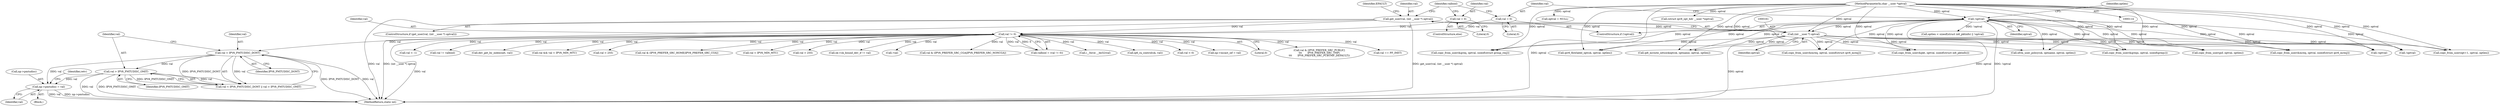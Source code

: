digraph "0_linux_45f6fad84cc305103b28d73482b344d7f5b76f39_11@pointer" {
"1001801" [label="(Call,np->pmtudisc = val)"];
"1001794" [label="(Call,val < IPV6_PMTUDISC_DONT)"];
"1000172" [label="(Call,val != 0)"];
"1000158" [label="(Call,get_user(val, (int __user *) optval))"];
"1000160" [label="(Call,(int __user *) optval)"];
"1000144" [label="(Call,!optval)"];
"1000118" [label="(MethodParameterIn,char __user *optval)"];
"1000167" [label="(Call,val = 0)"];
"1000146" [label="(Call,val = 0)"];
"1001797" [label="(Call,val > IPV6_PMTUDISC_OMIT)"];
"1001569" [label="(Call,copy_from_user(&greqs, optval, sizeof(greqs)))"];
"1001801" [label="(Call,np->pmtudisc = val)"];
"1001977" [label="(Call,val & (IPV6_PREFER_SRC_CGA|IPV6_PREFER_SRC_NONCGA))"];
"1001796" [label="(Identifier,IPV6_PMTUDISC_DONT)"];
"1000954" [label="(Call,optlen < sizeof(struct in6_pktinfo) || !optval)"];
"1001897" [label="(Call,xfrm_user_policy(sk, optname, optval, optlen))"];
"1001876" [label="(Call,ipv6_flowlabel_opt(sk, optval, optlen))"];
"1000170" [label="(Call,valbool = (val != 0))"];
"1000145" [label="(Identifier,optval)"];
"1000179" [label="(Call,ip6_mroute_setsockopt(sk, optname, optval, optlen))"];
"1001794" [label="(Call,val < IPV6_PMTUDISC_DONT)"];
"1001267" [label="(Call,(__force __be32)val)"];
"1001795" [label="(Identifier,val)"];
"1001781" [label="(Call,ip6_ra_control(sk, val))"];
"1002013" [label="(Call,val < 0)"];
"1000157" [label="(ControlStructure,if (get_user(val, (int __user *) optval)))"];
"1001362" [label="(Call,np->mcast_oif = val)"];
"1000167" [label="(Call,val = 0)"];
"1000144" [label="(Call,!optval)"];
"1001446" [label="(Call,copy_from_user(&mreq, optval, sizeof(struct ipv6_mreq)))"];
"1000166" [label="(ControlStructure,else)"];
"1001798" [label="(Identifier,val)"];
"1001807" [label="(Identifier,retv)"];
"1000174" [label="(Literal,0)"];
"1000810" [label="(Call,optval = NULL)"];
"1000118" [label="(MethodParameterIn,char __user *optval)"];
"1002065" [label="(MethodReturn,static int)"];
"1001793" [label="(Call,val < IPV6_PMTUDISC_DONT || val > IPV6_PMTUDISC_OMIT)"];
"1001805" [label="(Identifier,val)"];
"1000173" [label="(Identifier,val)"];
"1000191" [label="(Block,)"];
"1000865" [label="(Call,(struct ipv6_opt_hdr __user *)optval)"];
"1000147" [label="(Identifier,val)"];
"1001799" [label="(Identifier,IPV6_PMTUDISC_OMIT)"];
"1001721" [label="(Call,copy_from_user(gsf, optval, optlen))"];
"1000168" [label="(Identifier,val)"];
"1001924" [label="(Call,val & (IPV6_PREFER_SRC_PUBLIC|\n\t\t\t       IPV6_PREFER_SRC_TMP|\n\t\t\t       IPV6_PREFER_SRC_PUBTMP_DEFAULT))"];
"1001396" [label="(Call,copy_from_user(&mreq, optval, sizeof(struct ipv6_mreq)))"];
"1000200" [label="(Call,val == PF_INET)"];
"1000159" [label="(Identifier,val)"];
"1000165" [label="(Identifier,EFAULT)"];
"1000172" [label="(Call,val != 0)"];
"1000656" [label="(Call,val < -1)"];
"1000158" [label="(Call,get_user(val, (int __user *) optval))"];
"1000815" [label="(Call,!optval)"];
"1001802" [label="(Call,np->pmtudisc)"];
"1001797" [label="(Call,val > IPV6_PMTUDISC_OMIT)"];
"1000959" [label="(Call,!optval)"];
"1001236" [label="(Call,val != valbool)"];
"1001348" [label="(Call,dev_get_by_index(net, val))"];
"1001818" [label="(Call,val && val < IPV6_MIN_MTU)"];
"1001172" [label="(Call,val > 255)"];
"1000148" [label="(Literal,0)"];
"1000171" [label="(Identifier,valbool)"];
"1001956" [label="(Call,val & (IPV6_PREFER_SRC_HOME|IPV6_PREFER_SRC_COA))"];
"1000169" [label="(Literal,0)"];
"1000160" [label="(Call,(int __user *) optval)"];
"1001820" [label="(Call,val < IPV6_MIN_MTU)"];
"1000162" [label="(Identifier,optval)"];
"1001205" [label="(Call,val > 255)"];
"1001099" [label="(Call,copy_from_user(opt+1, optval, optlen))"];
"1000146" [label="(Call,val = 0)"];
"1001497" [label="(Call,copy_from_user(&greq, optval, sizeof(struct group_req)))"];
"1000143" [label="(ControlStructure,if (!optval))"];
"1000963" [label="(Call,copy_from_user(&pkt, optval, sizeof(struct in6_pktinfo)))"];
"1000153" [label="(Identifier,optlen)"];
"1001340" [label="(Call,sk->sk_bound_dev_if != val)"];
"1001846" [label="(Call,!val)"];
"1001801" -> "1000191"  [label="AST: "];
"1001801" -> "1001805"  [label="CFG: "];
"1001802" -> "1001801"  [label="AST: "];
"1001805" -> "1001801"  [label="AST: "];
"1001807" -> "1001801"  [label="CFG: "];
"1001801" -> "1002065"  [label="DDG: val"];
"1001801" -> "1002065"  [label="DDG: np->pmtudisc"];
"1001794" -> "1001801"  [label="DDG: val"];
"1001797" -> "1001801"  [label="DDG: val"];
"1001794" -> "1001793"  [label="AST: "];
"1001794" -> "1001796"  [label="CFG: "];
"1001795" -> "1001794"  [label="AST: "];
"1001796" -> "1001794"  [label="AST: "];
"1001798" -> "1001794"  [label="CFG: "];
"1001793" -> "1001794"  [label="CFG: "];
"1001794" -> "1002065"  [label="DDG: IPV6_PMTUDISC_DONT"];
"1001794" -> "1002065"  [label="DDG: val"];
"1001794" -> "1001793"  [label="DDG: val"];
"1001794" -> "1001793"  [label="DDG: IPV6_PMTUDISC_DONT"];
"1000172" -> "1001794"  [label="DDG: val"];
"1001794" -> "1001797"  [label="DDG: val"];
"1000172" -> "1000170"  [label="AST: "];
"1000172" -> "1000174"  [label="CFG: "];
"1000173" -> "1000172"  [label="AST: "];
"1000174" -> "1000172"  [label="AST: "];
"1000170" -> "1000172"  [label="CFG: "];
"1000172" -> "1002065"  [label="DDG: val"];
"1000172" -> "1000170"  [label="DDG: val"];
"1000172" -> "1000170"  [label="DDG: 0"];
"1000158" -> "1000172"  [label="DDG: val"];
"1000167" -> "1000172"  [label="DDG: val"];
"1000146" -> "1000172"  [label="DDG: val"];
"1000172" -> "1000200"  [label="DDG: val"];
"1000172" -> "1000656"  [label="DDG: val"];
"1000172" -> "1001172"  [label="DDG: val"];
"1000172" -> "1001205"  [label="DDG: val"];
"1000172" -> "1001236"  [label="DDG: val"];
"1000172" -> "1001267"  [label="DDG: val"];
"1000172" -> "1001340"  [label="DDG: val"];
"1000172" -> "1001348"  [label="DDG: val"];
"1000172" -> "1001362"  [label="DDG: val"];
"1000172" -> "1001781"  [label="DDG: val"];
"1000172" -> "1001818"  [label="DDG: val"];
"1000172" -> "1001820"  [label="DDG: val"];
"1000172" -> "1001846"  [label="DDG: val"];
"1000172" -> "1001924"  [label="DDG: val"];
"1000172" -> "1001956"  [label="DDG: val"];
"1000172" -> "1001977"  [label="DDG: val"];
"1000172" -> "1002013"  [label="DDG: val"];
"1000158" -> "1000157"  [label="AST: "];
"1000158" -> "1000160"  [label="CFG: "];
"1000159" -> "1000158"  [label="AST: "];
"1000160" -> "1000158"  [label="AST: "];
"1000165" -> "1000158"  [label="CFG: "];
"1000171" -> "1000158"  [label="CFG: "];
"1000158" -> "1002065"  [label="DDG: val"];
"1000158" -> "1002065"  [label="DDG: (int __user *) optval"];
"1000158" -> "1002065"  [label="DDG: get_user(val, (int __user *) optval)"];
"1000160" -> "1000158"  [label="DDG: optval"];
"1000160" -> "1000162"  [label="CFG: "];
"1000161" -> "1000160"  [label="AST: "];
"1000162" -> "1000160"  [label="AST: "];
"1000160" -> "1002065"  [label="DDG: optval"];
"1000144" -> "1000160"  [label="DDG: optval"];
"1000118" -> "1000160"  [label="DDG: optval"];
"1000160" -> "1000179"  [label="DDG: optval"];
"1000160" -> "1000815"  [label="DDG: optval"];
"1000160" -> "1000959"  [label="DDG: optval"];
"1000160" -> "1000963"  [label="DDG: optval"];
"1000160" -> "1001099"  [label="DDG: optval"];
"1000160" -> "1001396"  [label="DDG: optval"];
"1000160" -> "1001446"  [label="DDG: optval"];
"1000160" -> "1001497"  [label="DDG: optval"];
"1000160" -> "1001569"  [label="DDG: optval"];
"1000160" -> "1001721"  [label="DDG: optval"];
"1000160" -> "1001876"  [label="DDG: optval"];
"1000160" -> "1001897"  [label="DDG: optval"];
"1000144" -> "1000143"  [label="AST: "];
"1000144" -> "1000145"  [label="CFG: "];
"1000145" -> "1000144"  [label="AST: "];
"1000147" -> "1000144"  [label="CFG: "];
"1000153" -> "1000144"  [label="CFG: "];
"1000144" -> "1002065"  [label="DDG: !optval"];
"1000144" -> "1002065"  [label="DDG: optval"];
"1000118" -> "1000144"  [label="DDG: optval"];
"1000144" -> "1000179"  [label="DDG: optval"];
"1000144" -> "1000815"  [label="DDG: optval"];
"1000144" -> "1000954"  [label="DDG: !optval"];
"1000144" -> "1000959"  [label="DDG: optval"];
"1000144" -> "1000963"  [label="DDG: optval"];
"1000144" -> "1001099"  [label="DDG: optval"];
"1000144" -> "1001396"  [label="DDG: optval"];
"1000144" -> "1001446"  [label="DDG: optval"];
"1000144" -> "1001497"  [label="DDG: optval"];
"1000144" -> "1001569"  [label="DDG: optval"];
"1000144" -> "1001721"  [label="DDG: optval"];
"1000144" -> "1001876"  [label="DDG: optval"];
"1000144" -> "1001897"  [label="DDG: optval"];
"1000118" -> "1000114"  [label="AST: "];
"1000118" -> "1002065"  [label="DDG: optval"];
"1000118" -> "1000179"  [label="DDG: optval"];
"1000118" -> "1000810"  [label="DDG: optval"];
"1000118" -> "1000815"  [label="DDG: optval"];
"1000118" -> "1000865"  [label="DDG: optval"];
"1000118" -> "1000959"  [label="DDG: optval"];
"1000118" -> "1000963"  [label="DDG: optval"];
"1000118" -> "1001099"  [label="DDG: optval"];
"1000118" -> "1001396"  [label="DDG: optval"];
"1000118" -> "1001446"  [label="DDG: optval"];
"1000118" -> "1001497"  [label="DDG: optval"];
"1000118" -> "1001569"  [label="DDG: optval"];
"1000118" -> "1001721"  [label="DDG: optval"];
"1000118" -> "1001876"  [label="DDG: optval"];
"1000118" -> "1001897"  [label="DDG: optval"];
"1000167" -> "1000166"  [label="AST: "];
"1000167" -> "1000169"  [label="CFG: "];
"1000168" -> "1000167"  [label="AST: "];
"1000169" -> "1000167"  [label="AST: "];
"1000171" -> "1000167"  [label="CFG: "];
"1000146" -> "1000143"  [label="AST: "];
"1000146" -> "1000148"  [label="CFG: "];
"1000147" -> "1000146"  [label="AST: "];
"1000148" -> "1000146"  [label="AST: "];
"1000171" -> "1000146"  [label="CFG: "];
"1001797" -> "1001793"  [label="AST: "];
"1001797" -> "1001799"  [label="CFG: "];
"1001798" -> "1001797"  [label="AST: "];
"1001799" -> "1001797"  [label="AST: "];
"1001793" -> "1001797"  [label="CFG: "];
"1001797" -> "1002065"  [label="DDG: val"];
"1001797" -> "1002065"  [label="DDG: IPV6_PMTUDISC_OMIT"];
"1001797" -> "1001793"  [label="DDG: val"];
"1001797" -> "1001793"  [label="DDG: IPV6_PMTUDISC_OMIT"];
}
